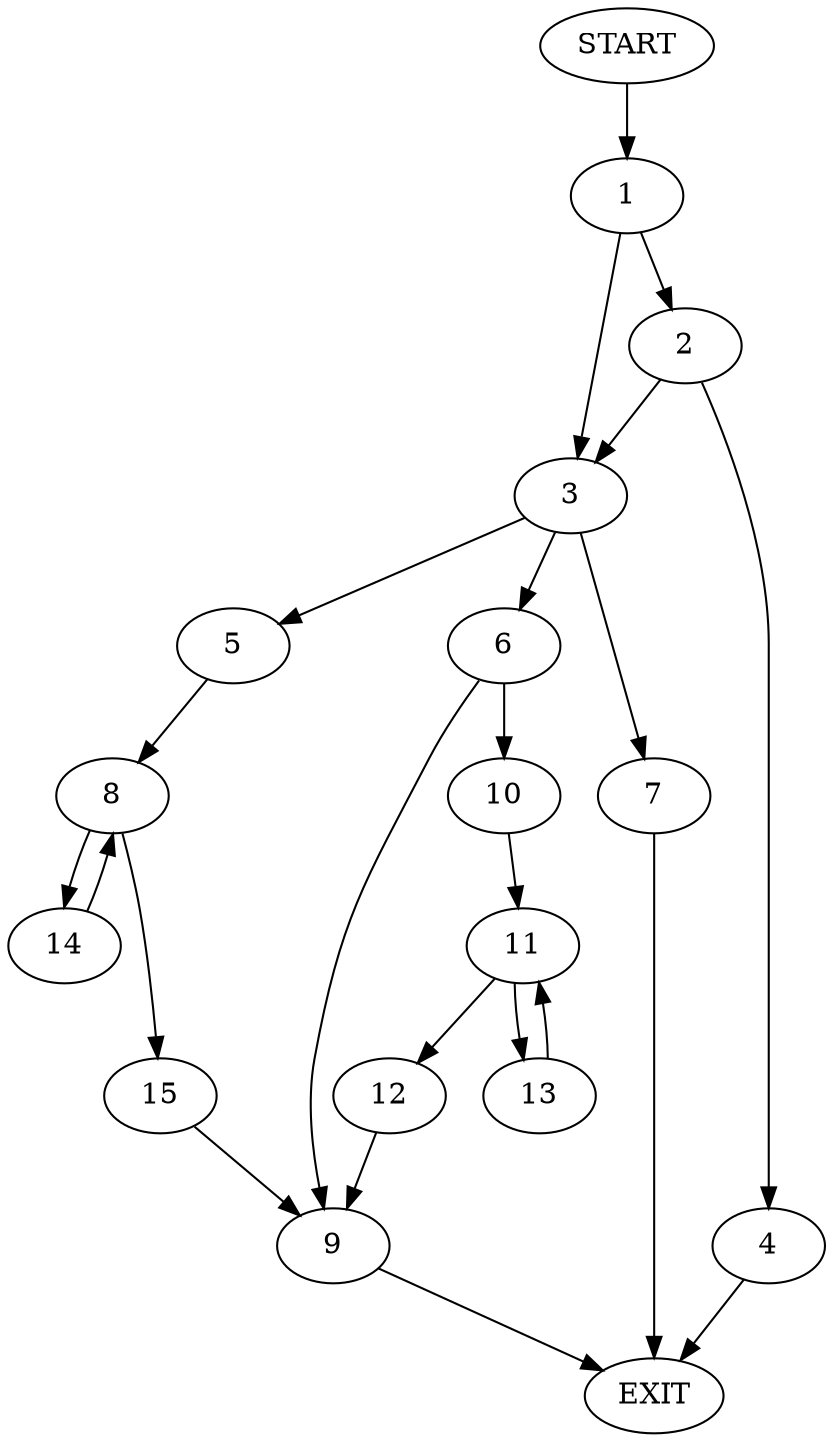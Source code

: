 digraph {
0 [label="START"]
16 [label="EXIT"]
0 -> 1
1 -> 2
1 -> 3
2 -> 4
2 -> 3
3 -> 5
3 -> 6
3 -> 7
4 -> 16
5 -> 8
7 -> 16
6 -> 9
6 -> 10
10 -> 11
9 -> 16
11 -> 12
11 -> 13
13 -> 11
12 -> 9
8 -> 14
8 -> 15
14 -> 8
15 -> 9
}
